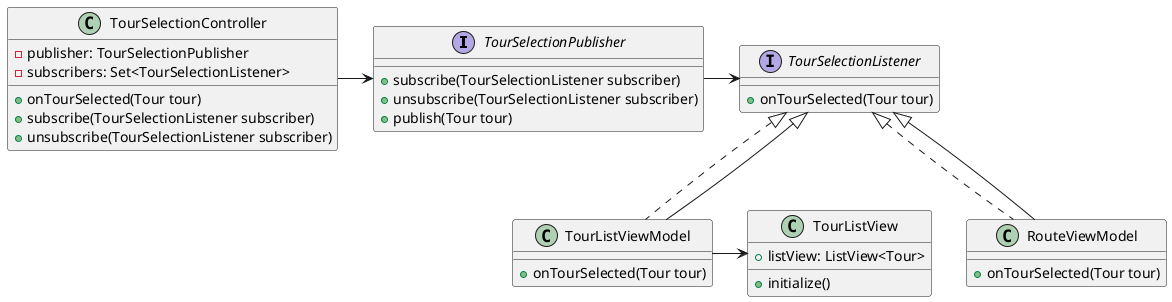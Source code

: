 @startuml
interface TourSelectionPublisher {
  + subscribe(TourSelectionListener subscriber)
  + unsubscribe(TourSelectionListener subscriber)
  + publish(Tour tour)
}

interface TourSelectionListener {
  + onTourSelected(Tour tour)
}

class RouteViewModel implements TourSelectionListener {
  + onTourSelected(Tour tour)
}

class TourListViewModel implements TourSelectionListener {
  + onTourSelected(Tour tour)
}

class TourListView {
  +listView: ListView<Tour>
  +initialize()
}

class TourSelectionController {
  - publisher: TourSelectionPublisher
  - subscribers: Set<TourSelectionListener>
  + onTourSelected(Tour tour)
  + subscribe(TourSelectionListener subscriber)
  + unsubscribe(TourSelectionListener subscriber)
}

TourSelectionPublisher -> TourSelectionListener
TourSelectionListener <|-down- RouteViewModel
TourSelectionListener <|-down- TourListViewModel
TourListViewModel -> TourListView
TourSelectionController -> TourSelectionPublisher
@enduml
